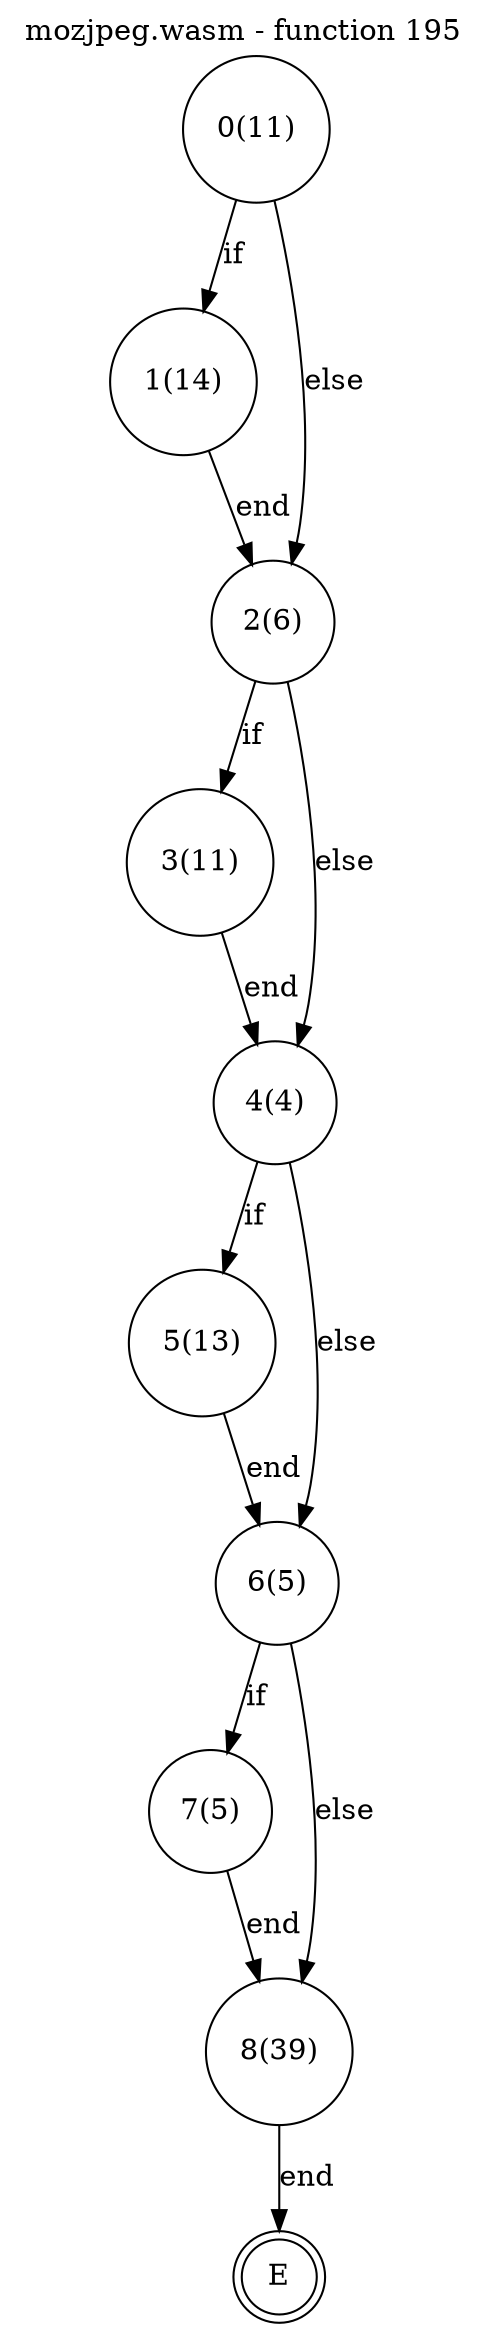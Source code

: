 digraph finite_state_machine {
    label = "mozjpeg.wasm - function 195"
    labelloc =  t
    labelfontsize = 16
    labelfontcolor = black
    labelfontname = "Helvetica"
    node [shape = doublecircle]; E ;
node [shape=circle, fontcolor=black, style="", label="0(11)"]0
node [shape=circle, fontcolor=black, style="", label="1(14)"]1
node [shape=circle, fontcolor=black, style="", label="2(6)"]2
node [shape=circle, fontcolor=black, style="", label="3(11)"]3
node [shape=circle, fontcolor=black, style="", label="4(4)"]4
node [shape=circle, fontcolor=black, style="", label="5(13)"]5
node [shape=circle, fontcolor=black, style="", label="6(5)"]6
node [shape=circle, fontcolor=black, style="", label="7(5)"]7
node [shape=circle, fontcolor=black, style="", label="8(39)"]8
node [shape=circle, fontcolor=black, style="", label="E"]E
    0 -> 1[label="if"];
    0 -> 2[label="else"];
    1 -> 2[label="end"];
    2 -> 3[label="if"];
    2 -> 4[label="else"];
    3 -> 4[label="end"];
    4 -> 5[label="if"];
    4 -> 6[label="else"];
    5 -> 6[label="end"];
    6 -> 7[label="if"];
    6 -> 8[label="else"];
    7 -> 8[label="end"];
    8 -> E[label="end"];
}
